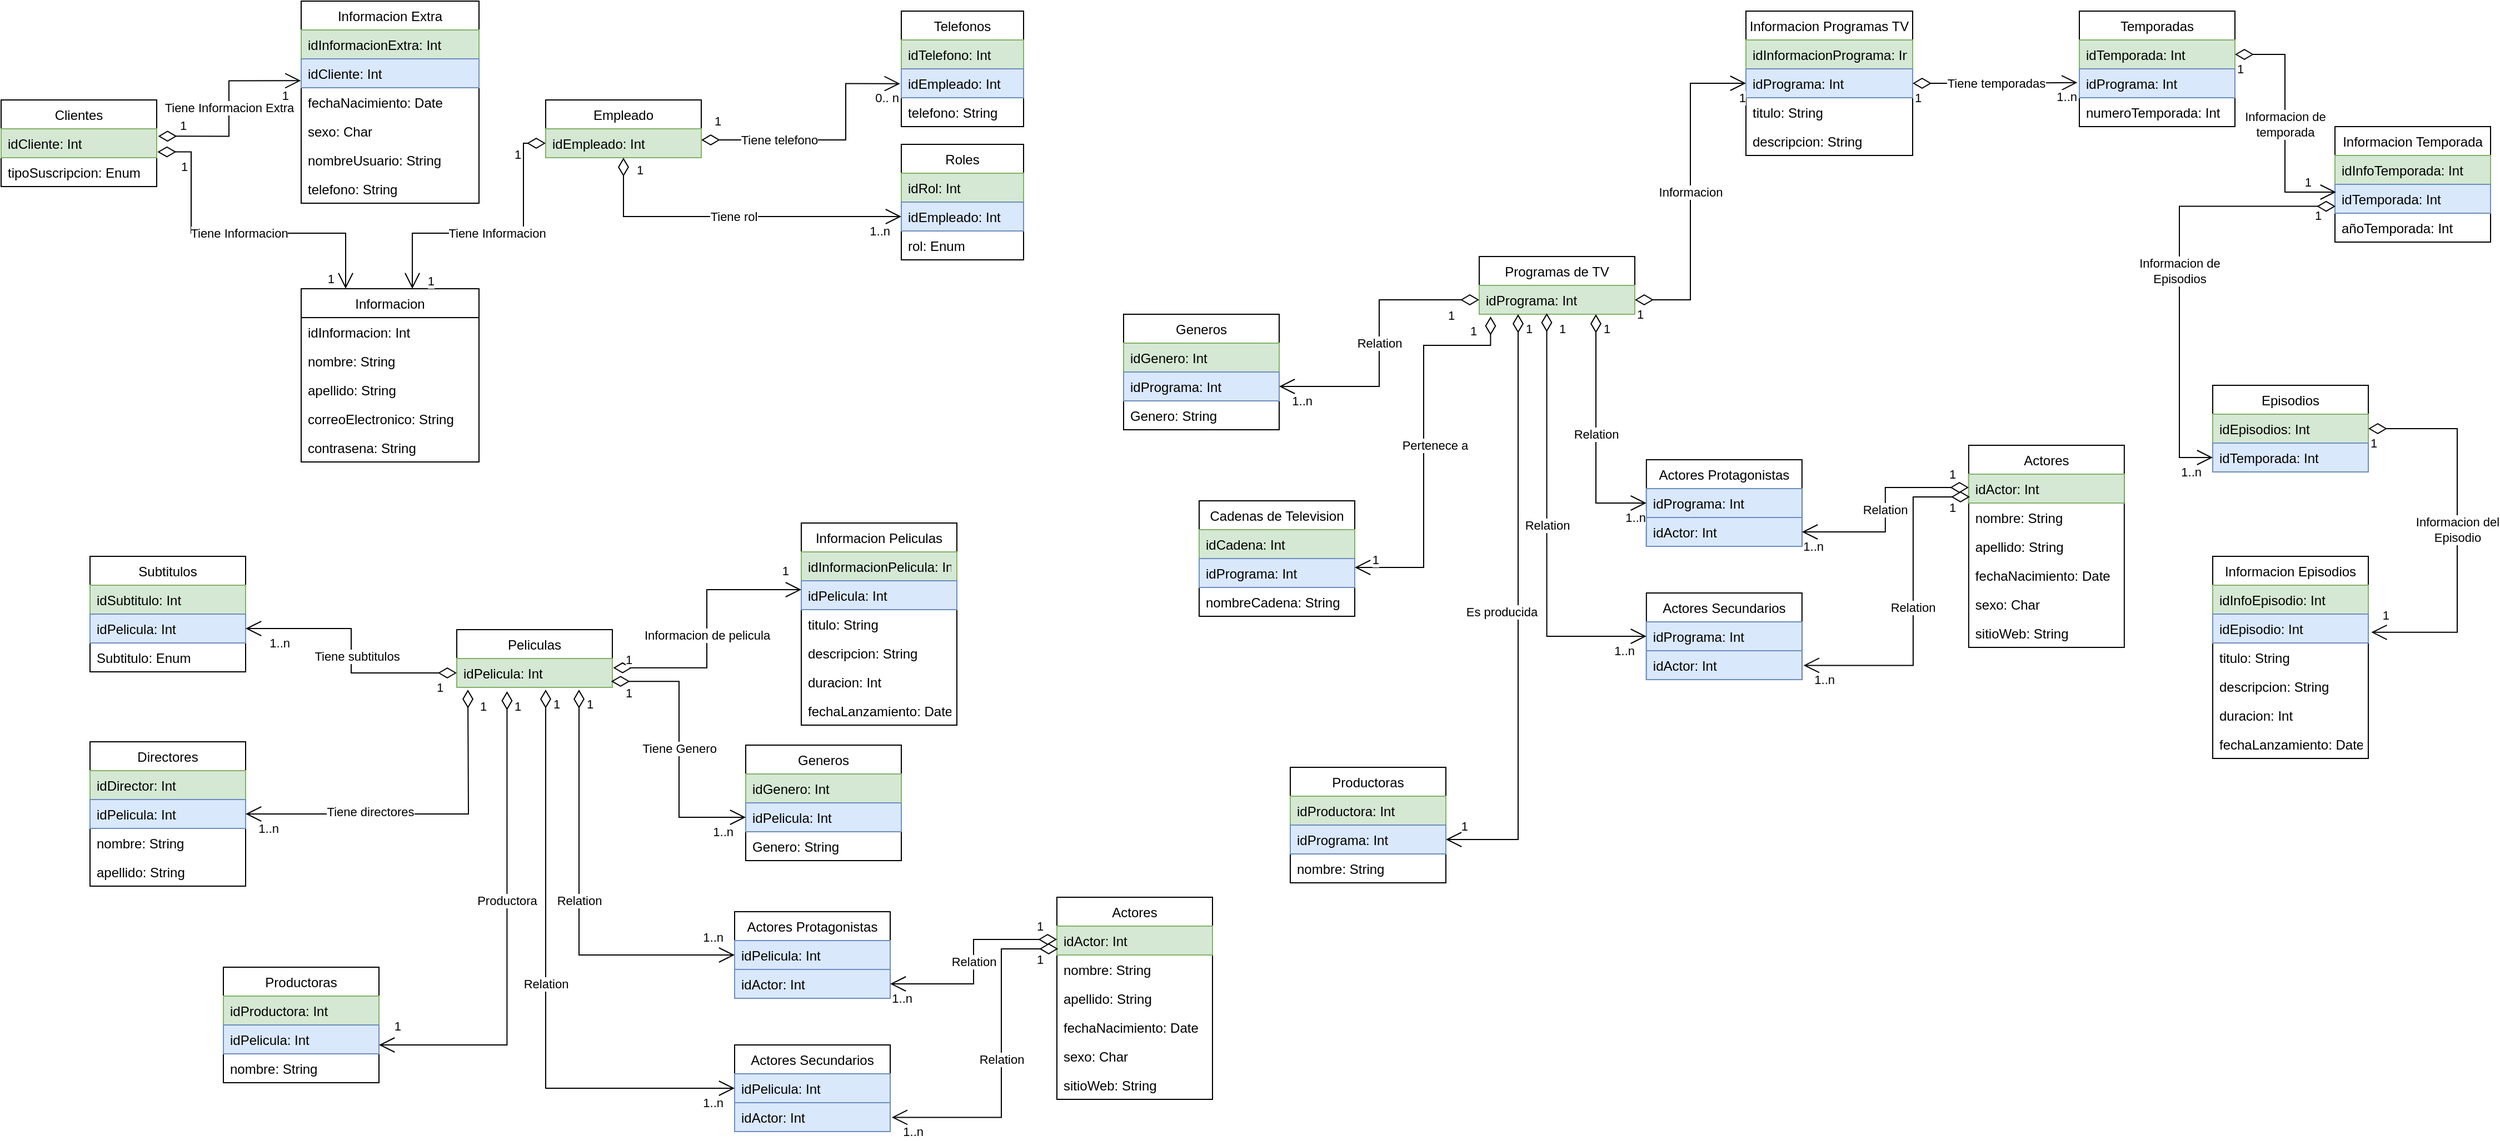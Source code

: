 <mxfile version="19.0.2" type="device"><diagram name="Page-1" id="c4acf3e9-155e-7222-9cf6-157b1a14988f"><mxGraphModel dx="1989" dy="1392" grid="1" gridSize="10" guides="1" tooltips="1" connect="1" arrows="1" fold="1" page="1" pageScale="1" pageWidth="2336" pageHeight="1654" background="none" math="0" shadow="0"><root><mxCell id="0"/><mxCell id="1" parent="0"/><mxCell id="iD_tvrCElP0rmh0BR13m-1" value="Clientes" style="swimlane;fontStyle=0;childLayout=stackLayout;horizontal=1;startSize=26;fillColor=none;horizontalStack=0;resizeParent=1;resizeParentMax=0;resizeLast=0;collapsible=1;marginBottom=0;" vertex="1" parent="1"><mxGeometry x="20" y="119" width="140" height="78" as="geometry"><mxRectangle x="160" y="170" width="80" height="26" as="alternateBounds"/></mxGeometry></mxCell><mxCell id="iD_tvrCElP0rmh0BR13m-22" value="idCliente: Int" style="text;strokeColor=#82b366;fillColor=#d5e8d4;align=left;verticalAlign=top;spacingLeft=4;spacingRight=4;overflow=hidden;rotatable=0;points=[[0,0.5],[1,0.5]];portConstraint=eastwest;" vertex="1" parent="iD_tvrCElP0rmh0BR13m-1"><mxGeometry y="26" width="140" height="26" as="geometry"/></mxCell><mxCell id="iD_tvrCElP0rmh0BR13m-11" value="tipoSuscripcion: Enum" style="text;strokeColor=none;fillColor=none;align=left;verticalAlign=top;spacingLeft=4;spacingRight=4;overflow=hidden;rotatable=0;points=[[0,0.5],[1,0.5]];portConstraint=eastwest;" vertex="1" parent="iD_tvrCElP0rmh0BR13m-1"><mxGeometry y="52" width="140" height="26" as="geometry"/></mxCell><mxCell id="iD_tvrCElP0rmh0BR13m-12" value="Empleado" style="swimlane;fontStyle=0;childLayout=stackLayout;horizontal=1;startSize=26;fillColor=none;horizontalStack=0;resizeParent=1;resizeParentMax=0;resizeLast=0;collapsible=1;marginBottom=0;" vertex="1" parent="1"><mxGeometry x="510" y="119" width="140" height="52" as="geometry"><mxRectangle x="160" y="170" width="80" height="26" as="alternateBounds"/></mxGeometry></mxCell><mxCell id="iD_tvrCElP0rmh0BR13m-23" value="idEmpleado: Int" style="text;strokeColor=#82b366;fillColor=#d5e8d4;align=left;verticalAlign=top;spacingLeft=4;spacingRight=4;overflow=hidden;rotatable=0;points=[[0,0.5],[1,0.5]];portConstraint=eastwest;" vertex="1" parent="iD_tvrCElP0rmh0BR13m-12"><mxGeometry y="26" width="140" height="26" as="geometry"/></mxCell><mxCell id="iD_tvrCElP0rmh0BR13m-24" value="Telefonos" style="swimlane;fontStyle=0;childLayout=stackLayout;horizontal=1;startSize=26;fillColor=none;horizontalStack=0;resizeParent=1;resizeParentMax=0;resizeLast=0;collapsible=1;marginBottom=0;" vertex="1" parent="1"><mxGeometry x="830" y="39" width="110" height="104" as="geometry"/></mxCell><mxCell id="iD_tvrCElP0rmh0BR13m-25" value="idTelefono: Int" style="text;strokeColor=#82b366;fillColor=#d5e8d4;align=left;verticalAlign=top;spacingLeft=4;spacingRight=4;overflow=hidden;rotatable=0;points=[[0,0.5],[1,0.5]];portConstraint=eastwest;" vertex="1" parent="iD_tvrCElP0rmh0BR13m-24"><mxGeometry y="26" width="110" height="26" as="geometry"/></mxCell><mxCell id="iD_tvrCElP0rmh0BR13m-26" value="idEmpleado: Int" style="text;strokeColor=#6c8ebf;fillColor=#dae8fc;align=left;verticalAlign=top;spacingLeft=4;spacingRight=4;overflow=hidden;rotatable=0;points=[[0,0.5],[1,0.5]];portConstraint=eastwest;" vertex="1" parent="iD_tvrCElP0rmh0BR13m-24"><mxGeometry y="52" width="110" height="26" as="geometry"/></mxCell><mxCell id="iD_tvrCElP0rmh0BR13m-27" value="telefono: String" style="text;strokeColor=none;fillColor=none;align=left;verticalAlign=top;spacingLeft=4;spacingRight=4;overflow=hidden;rotatable=0;points=[[0,0.5],[1,0.5]];portConstraint=eastwest;" vertex="1" parent="iD_tvrCElP0rmh0BR13m-24"><mxGeometry y="78" width="110" height="26" as="geometry"/></mxCell><mxCell id="iD_tvrCElP0rmh0BR13m-29" value="Tiene telefono" style="endArrow=open;html=1;endSize=12;startArrow=diamondThin;startSize=14;startFill=0;edgeStyle=orthogonalEdgeStyle;rounded=0;entryX=-0.01;entryY=0.513;entryDx=0;entryDy=0;entryPerimeter=0;exitX=1;exitY=0.385;exitDx=0;exitDy=0;exitPerimeter=0;" edge="1" parent="1" source="iD_tvrCElP0rmh0BR13m-23" target="iD_tvrCElP0rmh0BR13m-26"><mxGeometry x="-0.39" relative="1" as="geometry"><mxPoint x="890" y="189" as="sourcePoint"/><mxPoint x="1070" y="233" as="targetPoint"/><Array as="points"><mxPoint x="780" y="155"/><mxPoint x="780" y="104"/></Array><mxPoint as="offset"/></mxGeometry></mxCell><mxCell id="iD_tvrCElP0rmh0BR13m-30" value="1" style="edgeLabel;resizable=0;html=1;align=left;verticalAlign=top;" connectable="0" vertex="1" parent="iD_tvrCElP0rmh0BR13m-29"><mxGeometry x="-1" relative="1" as="geometry"><mxPoint x="10" y="-30" as="offset"/></mxGeometry></mxCell><mxCell id="iD_tvrCElP0rmh0BR13m-31" value="0.. n" style="edgeLabel;resizable=0;html=1;align=right;verticalAlign=top;" connectable="0" vertex="1" parent="iD_tvrCElP0rmh0BR13m-29"><mxGeometry x="1" relative="1" as="geometry"/></mxCell><mxCell id="iD_tvrCElP0rmh0BR13m-59" value="1" style="edgeLabel;resizable=0;html=1;align=left;verticalAlign=top;" connectable="0" vertex="1" parent="iD_tvrCElP0rmh0BR13m-29"><mxGeometry x="-1" relative="1" as="geometry"><mxPoint x="-60" y="14" as="offset"/></mxGeometry></mxCell><mxCell id="iD_tvrCElP0rmh0BR13m-32" value="Roles" style="swimlane;fontStyle=0;childLayout=stackLayout;horizontal=1;startSize=26;fillColor=none;horizontalStack=0;resizeParent=1;resizeParentMax=0;resizeLast=0;collapsible=1;marginBottom=0;" vertex="1" parent="1"><mxGeometry x="830" y="159" width="110" height="104" as="geometry"/></mxCell><mxCell id="iD_tvrCElP0rmh0BR13m-33" value="idRol: Int" style="text;strokeColor=#82b366;fillColor=#d5e8d4;align=left;verticalAlign=top;spacingLeft=4;spacingRight=4;overflow=hidden;rotatable=0;points=[[0,0.5],[1,0.5]];portConstraint=eastwest;" vertex="1" parent="iD_tvrCElP0rmh0BR13m-32"><mxGeometry y="26" width="110" height="26" as="geometry"/></mxCell><mxCell id="iD_tvrCElP0rmh0BR13m-34" value="idEmpleado: Int" style="text;strokeColor=#6c8ebf;fillColor=#dae8fc;align=left;verticalAlign=top;spacingLeft=4;spacingRight=4;overflow=hidden;rotatable=0;points=[[0,0.5],[1,0.5]];portConstraint=eastwest;" vertex="1" parent="iD_tvrCElP0rmh0BR13m-32"><mxGeometry y="52" width="110" height="26" as="geometry"/></mxCell><mxCell id="iD_tvrCElP0rmh0BR13m-35" value="rol: Enum" style="text;strokeColor=none;fillColor=none;align=left;verticalAlign=top;spacingLeft=4;spacingRight=4;overflow=hidden;rotatable=0;points=[[0,0.5],[1,0.5]];portConstraint=eastwest;" vertex="1" parent="iD_tvrCElP0rmh0BR13m-32"><mxGeometry y="78" width="110" height="26" as="geometry"/></mxCell><mxCell id="iD_tvrCElP0rmh0BR13m-45" value="Tiene rol" style="endArrow=open;html=1;endSize=12;startArrow=diamondThin;startSize=14;startFill=0;edgeStyle=orthogonalEdgeStyle;rounded=0;entryX=0;entryY=0.5;entryDx=0;entryDy=0;" edge="1" parent="1" source="iD_tvrCElP0rmh0BR13m-23" target="iD_tvrCElP0rmh0BR13m-34"><mxGeometry relative="1" as="geometry"><mxPoint x="870" y="192" as="sourcePoint"/><mxPoint x="1050" y="283" as="targetPoint"/><Array as="points"><mxPoint x="580" y="224"/></Array></mxGeometry></mxCell><mxCell id="iD_tvrCElP0rmh0BR13m-47" value="1..n" style="edgeLabel;resizable=0;html=1;align=right;verticalAlign=top;" connectable="0" vertex="1" parent="iD_tvrCElP0rmh0BR13m-45"><mxGeometry x="1" relative="1" as="geometry"><mxPoint x="-10" as="offset"/></mxGeometry></mxCell><mxCell id="iD_tvrCElP0rmh0BR13m-48" value="Informacion" style="swimlane;fontStyle=0;childLayout=stackLayout;horizontal=1;startSize=26;fillColor=none;horizontalStack=0;resizeParent=1;resizeParentMax=0;resizeLast=0;collapsible=1;marginBottom=0;" vertex="1" parent="1"><mxGeometry x="290" y="289" width="160" height="156" as="geometry"/></mxCell><mxCell id="iD_tvrCElP0rmh0BR13m-49" value="idInformacion: Int" style="text;strokeColor=none;fillColor=none;align=left;verticalAlign=top;spacingLeft=4;spacingRight=4;overflow=hidden;rotatable=0;points=[[0,0.5],[1,0.5]];portConstraint=eastwest;" vertex="1" parent="iD_tvrCElP0rmh0BR13m-48"><mxGeometry y="26" width="160" height="26" as="geometry"/></mxCell><mxCell id="iD_tvrCElP0rmh0BR13m-52" value="nombre: String" style="text;strokeColor=none;fillColor=none;align=left;verticalAlign=top;spacingLeft=4;spacingRight=4;overflow=hidden;rotatable=0;points=[[0,0.5],[1,0.5]];portConstraint=eastwest;" vertex="1" parent="iD_tvrCElP0rmh0BR13m-48"><mxGeometry y="52" width="160" height="26" as="geometry"/></mxCell><mxCell id="iD_tvrCElP0rmh0BR13m-50" value="apellido: String" style="text;strokeColor=none;fillColor=none;align=left;verticalAlign=top;spacingLeft=4;spacingRight=4;overflow=hidden;rotatable=0;points=[[0,0.5],[1,0.5]];portConstraint=eastwest;" vertex="1" parent="iD_tvrCElP0rmh0BR13m-48"><mxGeometry y="78" width="160" height="26" as="geometry"/></mxCell><mxCell id="iD_tvrCElP0rmh0BR13m-51" value="correoElectronico: String" style="text;strokeColor=none;fillColor=none;align=left;verticalAlign=top;spacingLeft=4;spacingRight=4;overflow=hidden;rotatable=0;points=[[0,0.5],[1,0.5]];portConstraint=eastwest;" vertex="1" parent="iD_tvrCElP0rmh0BR13m-48"><mxGeometry y="104" width="160" height="26" as="geometry"/></mxCell><mxCell id="iD_tvrCElP0rmh0BR13m-67" value="contrasena: String" style="text;strokeColor=none;fillColor=none;align=left;verticalAlign=top;spacingLeft=4;spacingRight=4;overflow=hidden;rotatable=0;points=[[0,0.5],[1,0.5]];portConstraint=eastwest;" vertex="1" parent="iD_tvrCElP0rmh0BR13m-48"><mxGeometry y="130" width="160" height="26" as="geometry"/></mxCell><mxCell id="iD_tvrCElP0rmh0BR13m-53" value="Informacion Extra" style="swimlane;fontStyle=0;childLayout=stackLayout;horizontal=1;startSize=26;fillColor=none;horizontalStack=0;resizeParent=1;resizeParentMax=0;resizeLast=0;collapsible=1;marginBottom=0;" vertex="1" parent="1"><mxGeometry x="290" y="30" width="160" height="182" as="geometry"/></mxCell><mxCell id="iD_tvrCElP0rmh0BR13m-54" value="idInformacionExtra: Int" style="text;strokeColor=#82b366;fillColor=#d5e8d4;align=left;verticalAlign=top;spacingLeft=4;spacingRight=4;overflow=hidden;rotatable=0;points=[[0,0.5],[1,0.5]];portConstraint=eastwest;" vertex="1" parent="iD_tvrCElP0rmh0BR13m-53"><mxGeometry y="26" width="160" height="26" as="geometry"/></mxCell><mxCell id="iD_tvrCElP0rmh0BR13m-60" value="idCliente: Int" style="text;strokeColor=#6c8ebf;fillColor=#dae8fc;align=left;verticalAlign=top;spacingLeft=4;spacingRight=4;overflow=hidden;rotatable=0;points=[[0,0.5],[1,0.5]];portConstraint=eastwest;" vertex="1" parent="iD_tvrCElP0rmh0BR13m-53"><mxGeometry y="52" width="160" height="26" as="geometry"/></mxCell><mxCell id="iD_tvrCElP0rmh0BR13m-55" value="fechaNacimiento: Date" style="text;strokeColor=none;fillColor=none;align=left;verticalAlign=top;spacingLeft=4;spacingRight=4;overflow=hidden;rotatable=0;points=[[0,0.5],[1,0.5]];portConstraint=eastwest;" vertex="1" parent="iD_tvrCElP0rmh0BR13m-53"><mxGeometry y="78" width="160" height="26" as="geometry"/></mxCell><mxCell id="iD_tvrCElP0rmh0BR13m-56" value="sexo: Char" style="text;strokeColor=none;fillColor=none;align=left;verticalAlign=top;spacingLeft=4;spacingRight=4;overflow=hidden;rotatable=0;points=[[0,0.5],[1,0.5]];portConstraint=eastwest;" vertex="1" parent="iD_tvrCElP0rmh0BR13m-53"><mxGeometry y="104" width="160" height="26" as="geometry"/></mxCell><mxCell id="iD_tvrCElP0rmh0BR13m-57" value="nombreUsuario: String" style="text;strokeColor=none;fillColor=none;align=left;verticalAlign=top;spacingLeft=4;spacingRight=4;overflow=hidden;rotatable=0;points=[[0,0.5],[1,0.5]];portConstraint=eastwest;" vertex="1" parent="iD_tvrCElP0rmh0BR13m-53"><mxGeometry y="130" width="160" height="26" as="geometry"/></mxCell><mxCell id="iD_tvrCElP0rmh0BR13m-58" value="telefono: String" style="text;strokeColor=none;fillColor=none;align=left;verticalAlign=top;spacingLeft=4;spacingRight=4;overflow=hidden;rotatable=0;points=[[0,0.5],[1,0.5]];portConstraint=eastwest;" vertex="1" parent="iD_tvrCElP0rmh0BR13m-53"><mxGeometry y="156" width="160" height="26" as="geometry"/></mxCell><mxCell id="iD_tvrCElP0rmh0BR13m-61" value="Tiene Informacion Extra" style="endArrow=open;html=1;endSize=12;startArrow=diamondThin;startSize=14;startFill=0;edgeStyle=orthogonalEdgeStyle;rounded=0;entryX=-0.002;entryY=0.756;entryDx=0;entryDy=0;entryPerimeter=0;exitX=1.009;exitY=0.256;exitDx=0;exitDy=0;exitPerimeter=0;" edge="1" parent="1" source="iD_tvrCElP0rmh0BR13m-22" target="iD_tvrCElP0rmh0BR13m-60"><mxGeometry relative="1" as="geometry"><mxPoint x="340" y="159" as="sourcePoint"/><mxPoint x="670" y="289" as="targetPoint"/></mxGeometry></mxCell><mxCell id="iD_tvrCElP0rmh0BR13m-62" value="1" style="edgeLabel;resizable=0;html=1;align=left;verticalAlign=top;" connectable="0" vertex="1" parent="iD_tvrCElP0rmh0BR13m-61"><mxGeometry x="-1" relative="1" as="geometry"><mxPoint x="18" y="-23" as="offset"/></mxGeometry></mxCell><mxCell id="iD_tvrCElP0rmh0BR13m-63" value="1" style="edgeLabel;resizable=0;html=1;align=right;verticalAlign=top;" connectable="0" vertex="1" parent="iD_tvrCElP0rmh0BR13m-61"><mxGeometry x="1" relative="1" as="geometry"><mxPoint x="-10" as="offset"/></mxGeometry></mxCell><mxCell id="iD_tvrCElP0rmh0BR13m-64" value="Tiene Informacion" style="endArrow=open;html=1;endSize=12;startArrow=diamondThin;startSize=14;startFill=0;edgeStyle=orthogonalEdgeStyle;rounded=0;exitX=1.005;exitY=0.801;exitDx=0;exitDy=0;exitPerimeter=0;" edge="1" parent="1" source="iD_tvrCElP0rmh0BR13m-22" target="iD_tvrCElP0rmh0BR13m-48"><mxGeometry relative="1" as="geometry"><mxPoint x="400" y="449" as="sourcePoint"/><mxPoint x="560" y="449" as="targetPoint"/><Array as="points"><mxPoint x="191" y="239"/><mxPoint x="330" y="239"/></Array></mxGeometry></mxCell><mxCell id="iD_tvrCElP0rmh0BR13m-65" value="1" style="edgeLabel;resizable=0;html=1;align=left;verticalAlign=top;" connectable="0" vertex="1" parent="iD_tvrCElP0rmh0BR13m-64"><mxGeometry x="-1" relative="1" as="geometry"><mxPoint x="19" as="offset"/></mxGeometry></mxCell><mxCell id="iD_tvrCElP0rmh0BR13m-66" value="1" style="edgeLabel;resizable=0;html=1;align=right;verticalAlign=top;" connectable="0" vertex="1" parent="iD_tvrCElP0rmh0BR13m-64"><mxGeometry x="1" relative="1" as="geometry"><mxPoint x="-10" y="-22" as="offset"/></mxGeometry></mxCell><mxCell id="iD_tvrCElP0rmh0BR13m-68" value="Tiene Informacion" style="endArrow=open;html=1;endSize=12;startArrow=diamondThin;startSize=14;startFill=0;edgeStyle=orthogonalEdgeStyle;rounded=0;exitX=0;exitY=0.5;exitDx=0;exitDy=0;entryX=0.625;entryY=0;entryDx=0;entryDy=0;entryPerimeter=0;" edge="1" parent="1" source="iD_tvrCElP0rmh0BR13m-23" target="iD_tvrCElP0rmh0BR13m-48"><mxGeometry relative="1" as="geometry"><mxPoint x="510" y="259" as="sourcePoint"/><mxPoint x="510" y="309" as="targetPoint"/><Array as="points"><mxPoint x="490" y="158"/><mxPoint x="490" y="239"/><mxPoint x="390" y="239"/></Array></mxGeometry></mxCell><mxCell id="iD_tvrCElP0rmh0BR13m-69" value="1" style="edgeLabel;resizable=0;html=1;align=left;verticalAlign=top;" connectable="0" vertex="1" parent="iD_tvrCElP0rmh0BR13m-68"><mxGeometry x="-1" relative="1" as="geometry"><mxPoint x="-30" y="-3" as="offset"/></mxGeometry></mxCell><mxCell id="iD_tvrCElP0rmh0BR13m-70" value="1" style="edgeLabel;resizable=0;html=1;align=right;verticalAlign=top;" connectable="0" vertex="1" parent="iD_tvrCElP0rmh0BR13m-68"><mxGeometry x="1" relative="1" as="geometry"><mxPoint x="20" y="-20" as="offset"/></mxGeometry></mxCell><mxCell id="iD_tvrCElP0rmh0BR13m-72" value="Peliculas" style="swimlane;fontStyle=0;childLayout=stackLayout;horizontal=1;startSize=26;fillColor=none;horizontalStack=0;resizeParent=1;resizeParentMax=0;resizeLast=0;collapsible=1;marginBottom=0;" vertex="1" parent="1"><mxGeometry x="430" y="596" width="140" height="52" as="geometry"/></mxCell><mxCell id="iD_tvrCElP0rmh0BR13m-73" value="idPelicula: Int" style="text;strokeColor=#82b366;fillColor=#d5e8d4;align=left;verticalAlign=top;spacingLeft=4;spacingRight=4;overflow=hidden;rotatable=0;points=[[0,0.5],[1,0.5]];portConstraint=eastwest;" vertex="1" parent="iD_tvrCElP0rmh0BR13m-72"><mxGeometry y="26" width="140" height="26" as="geometry"/></mxCell><mxCell id="iD_tvrCElP0rmh0BR13m-76" value="Informacion Programas TV" style="swimlane;fontStyle=0;childLayout=stackLayout;horizontal=1;startSize=26;fillColor=none;horizontalStack=0;resizeParent=1;resizeParentMax=0;resizeLast=0;collapsible=1;marginBottom=0;" vertex="1" parent="1"><mxGeometry x="1590" y="39" width="150" height="130" as="geometry"/></mxCell><mxCell id="iD_tvrCElP0rmh0BR13m-77" value="idInformacionPrograma: Int" style="text;strokeColor=#82b366;fillColor=#d5e8d4;align=left;verticalAlign=top;spacingLeft=4;spacingRight=4;overflow=hidden;rotatable=0;points=[[0,0.5],[1,0.5]];portConstraint=eastwest;" vertex="1" parent="iD_tvrCElP0rmh0BR13m-76"><mxGeometry y="26" width="150" height="26" as="geometry"/></mxCell><mxCell id="iD_tvrCElP0rmh0BR13m-78" value="idPrograma: Int" style="text;strokeColor=#6c8ebf;fillColor=#dae8fc;align=left;verticalAlign=top;spacingLeft=4;spacingRight=4;overflow=hidden;rotatable=0;points=[[0,0.5],[1,0.5]];portConstraint=eastwest;" vertex="1" parent="iD_tvrCElP0rmh0BR13m-76"><mxGeometry y="52" width="150" height="26" as="geometry"/></mxCell><mxCell id="iD_tvrCElP0rmh0BR13m-92" value="titulo: String" style="text;strokeColor=none;fillColor=none;align=left;verticalAlign=top;spacingLeft=4;spacingRight=4;overflow=hidden;rotatable=0;points=[[0,0.5],[1,0.5]];portConstraint=eastwest;" vertex="1" parent="iD_tvrCElP0rmh0BR13m-76"><mxGeometry y="78" width="150" height="26" as="geometry"/></mxCell><mxCell id="iD_tvrCElP0rmh0BR13m-79" value="descripcion: String" style="text;strokeColor=none;fillColor=none;align=left;verticalAlign=top;spacingLeft=4;spacingRight=4;overflow=hidden;rotatable=0;points=[[0,0.5],[1,0.5]];portConstraint=eastwest;" vertex="1" parent="iD_tvrCElP0rmh0BR13m-76"><mxGeometry y="104" width="150" height="26" as="geometry"/></mxCell><mxCell id="iD_tvrCElP0rmh0BR13m-80" value="Programas de TV" style="swimlane;fontStyle=0;childLayout=stackLayout;horizontal=1;startSize=26;fillColor=none;horizontalStack=0;resizeParent=1;resizeParentMax=0;resizeLast=0;collapsible=1;marginBottom=0;" vertex="1" parent="1"><mxGeometry x="1350" y="260" width="140" height="52" as="geometry"/></mxCell><mxCell id="iD_tvrCElP0rmh0BR13m-81" value="idPrograma: Int" style="text;strokeColor=#82b366;fillColor=#d5e8d4;align=left;verticalAlign=top;spacingLeft=4;spacingRight=4;overflow=hidden;rotatable=0;points=[[0,0.5],[1,0.5]];portConstraint=eastwest;" vertex="1" parent="iD_tvrCElP0rmh0BR13m-80"><mxGeometry y="26" width="140" height="26" as="geometry"/></mxCell><mxCell id="iD_tvrCElP0rmh0BR13m-84" value="Generos" style="swimlane;fontStyle=0;childLayout=stackLayout;horizontal=1;startSize=26;fillColor=none;horizontalStack=0;resizeParent=1;resizeParentMax=0;resizeLast=0;collapsible=1;marginBottom=0;" vertex="1" parent="1"><mxGeometry x="690" y="700" width="140" height="104" as="geometry"/></mxCell><mxCell id="iD_tvrCElP0rmh0BR13m-85" value="idGenero: Int" style="text;strokeColor=#82b366;fillColor=#d5e8d4;align=left;verticalAlign=top;spacingLeft=4;spacingRight=4;overflow=hidden;rotatable=0;points=[[0,0.5],[1,0.5]];portConstraint=eastwest;" vertex="1" parent="iD_tvrCElP0rmh0BR13m-84"><mxGeometry y="26" width="140" height="26" as="geometry"/></mxCell><mxCell id="iD_tvrCElP0rmh0BR13m-86" value="idPelicula: Int" style="text;strokeColor=#6c8ebf;fillColor=#dae8fc;align=left;verticalAlign=top;spacingLeft=4;spacingRight=4;overflow=hidden;rotatable=0;points=[[0,0.5],[1,0.5]];portConstraint=eastwest;" vertex="1" parent="iD_tvrCElP0rmh0BR13m-84"><mxGeometry y="52" width="140" height="26" as="geometry"/></mxCell><mxCell id="iD_tvrCElP0rmh0BR13m-114" value="Genero: String" style="text;strokeColor=none;fillColor=none;align=left;verticalAlign=top;spacingLeft=4;spacingRight=4;overflow=hidden;rotatable=0;points=[[0,0.5],[1,0.5]];portConstraint=eastwest;" vertex="1" parent="iD_tvrCElP0rmh0BR13m-84"><mxGeometry y="78" width="140" height="26" as="geometry"/></mxCell><mxCell id="iD_tvrCElP0rmh0BR13m-88" value="Informacion Peliculas" style="swimlane;fontStyle=0;childLayout=stackLayout;horizontal=1;startSize=26;fillColor=none;horizontalStack=0;resizeParent=1;resizeParentMax=0;resizeLast=0;collapsible=1;marginBottom=0;" vertex="1" parent="1"><mxGeometry x="740" y="500" width="140" height="182" as="geometry"/></mxCell><mxCell id="iD_tvrCElP0rmh0BR13m-89" value="idInformacionPelicula: Int" style="text;strokeColor=#82b366;fillColor=#d5e8d4;align=left;verticalAlign=top;spacingLeft=4;spacingRight=4;overflow=hidden;rotatable=0;points=[[0,0.5],[1,0.5]];portConstraint=eastwest;" vertex="1" parent="iD_tvrCElP0rmh0BR13m-88"><mxGeometry y="26" width="140" height="26" as="geometry"/></mxCell><mxCell id="iD_tvrCElP0rmh0BR13m-90" value="idPelicula: Int" style="text;strokeColor=#6c8ebf;fillColor=#dae8fc;align=left;verticalAlign=top;spacingLeft=4;spacingRight=4;overflow=hidden;rotatable=0;points=[[0,0.5],[1,0.5]];portConstraint=eastwest;" vertex="1" parent="iD_tvrCElP0rmh0BR13m-88"><mxGeometry y="52" width="140" height="26" as="geometry"/></mxCell><mxCell id="iD_tvrCElP0rmh0BR13m-91" value="titulo: String" style="text;strokeColor=none;fillColor=none;align=left;verticalAlign=top;spacingLeft=4;spacingRight=4;overflow=hidden;rotatable=0;points=[[0,0.5],[1,0.5]];portConstraint=eastwest;" vertex="1" parent="iD_tvrCElP0rmh0BR13m-88"><mxGeometry y="78" width="140" height="26" as="geometry"/></mxCell><mxCell id="iD_tvrCElP0rmh0BR13m-106" value="descripcion: String" style="text;strokeColor=none;fillColor=none;align=left;verticalAlign=top;spacingLeft=4;spacingRight=4;overflow=hidden;rotatable=0;points=[[0,0.5],[1,0.5]];portConstraint=eastwest;" vertex="1" parent="iD_tvrCElP0rmh0BR13m-88"><mxGeometry y="104" width="140" height="26" as="geometry"/></mxCell><mxCell id="iD_tvrCElP0rmh0BR13m-107" value="duracion: Int" style="text;strokeColor=none;fillColor=none;align=left;verticalAlign=top;spacingLeft=4;spacingRight=4;overflow=hidden;rotatable=0;points=[[0,0.5],[1,0.5]];portConstraint=eastwest;" vertex="1" parent="iD_tvrCElP0rmh0BR13m-88"><mxGeometry y="130" width="140" height="26" as="geometry"/></mxCell><mxCell id="iD_tvrCElP0rmh0BR13m-108" value="fechaLanzamiento: Date&#10;" style="text;strokeColor=none;fillColor=none;align=left;verticalAlign=top;spacingLeft=4;spacingRight=4;overflow=hidden;rotatable=0;points=[[0,0.5],[1,0.5]];portConstraint=eastwest;" vertex="1" parent="iD_tvrCElP0rmh0BR13m-88"><mxGeometry y="156" width="140" height="26" as="geometry"/></mxCell><mxCell id="iD_tvrCElP0rmh0BR13m-93" value="Actores" style="swimlane;fontStyle=0;childLayout=stackLayout;horizontal=1;startSize=26;fillColor=none;horizontalStack=0;resizeParent=1;resizeParentMax=0;resizeLast=0;collapsible=1;marginBottom=0;" vertex="1" parent="1"><mxGeometry x="970" y="837" width="140" height="182" as="geometry"/></mxCell><mxCell id="iD_tvrCElP0rmh0BR13m-94" value="idActor: Int" style="text;strokeColor=#82b366;fillColor=#d5e8d4;align=left;verticalAlign=top;spacingLeft=4;spacingRight=4;overflow=hidden;rotatable=0;points=[[0,0.5],[1,0.5]];portConstraint=eastwest;" vertex="1" parent="iD_tvrCElP0rmh0BR13m-93"><mxGeometry y="26" width="140" height="26" as="geometry"/></mxCell><mxCell id="iD_tvrCElP0rmh0BR13m-95" value="nombre: String" style="text;strokeColor=none;fillColor=none;align=left;verticalAlign=top;spacingLeft=4;spacingRight=4;overflow=hidden;rotatable=0;points=[[0,0.5],[1,0.5]];portConstraint=eastwest;" vertex="1" parent="iD_tvrCElP0rmh0BR13m-93"><mxGeometry y="52" width="140" height="26" as="geometry"/></mxCell><mxCell id="iD_tvrCElP0rmh0BR13m-96" value="apellido: String" style="text;strokeColor=none;fillColor=none;align=left;verticalAlign=top;spacingLeft=4;spacingRight=4;overflow=hidden;rotatable=0;points=[[0,0.5],[1,0.5]];portConstraint=eastwest;" vertex="1" parent="iD_tvrCElP0rmh0BR13m-93"><mxGeometry y="78" width="140" height="26" as="geometry"/></mxCell><mxCell id="iD_tvrCElP0rmh0BR13m-275" value="fechaNacimiento: Date" style="text;strokeColor=none;fillColor=none;align=left;verticalAlign=top;spacingLeft=4;spacingRight=4;overflow=hidden;rotatable=0;points=[[0,0.5],[1,0.5]];portConstraint=eastwest;" vertex="1" parent="iD_tvrCElP0rmh0BR13m-93"><mxGeometry y="104" width="140" height="26" as="geometry"/></mxCell><mxCell id="iD_tvrCElP0rmh0BR13m-276" value="sexo: Char" style="text;strokeColor=none;fillColor=none;align=left;verticalAlign=top;spacingLeft=4;spacingRight=4;overflow=hidden;rotatable=0;points=[[0,0.5],[1,0.5]];portConstraint=eastwest;" vertex="1" parent="iD_tvrCElP0rmh0BR13m-93"><mxGeometry y="130" width="140" height="26" as="geometry"/></mxCell><mxCell id="iD_tvrCElP0rmh0BR13m-277" value="sitioWeb: String" style="text;strokeColor=none;fillColor=none;align=left;verticalAlign=top;spacingLeft=4;spacingRight=4;overflow=hidden;rotatable=0;points=[[0,0.5],[1,0.5]];portConstraint=eastwest;" vertex="1" parent="iD_tvrCElP0rmh0BR13m-93"><mxGeometry y="156" width="140" height="26" as="geometry"/></mxCell><mxCell id="iD_tvrCElP0rmh0BR13m-110" value="Tiene Genero" style="endArrow=open;html=1;endSize=12;startArrow=diamondThin;startSize=14;startFill=0;edgeStyle=orthogonalEdgeStyle;rounded=0;exitX=0.992;exitY=0.791;exitDx=0;exitDy=0;exitPerimeter=0;entryX=0;entryY=0.5;entryDx=0;entryDy=0;" edge="1" parent="1" source="iD_tvrCElP0rmh0BR13m-73" target="iD_tvrCElP0rmh0BR13m-86"><mxGeometry relative="1" as="geometry"><mxPoint x="760" y="600" as="sourcePoint"/><mxPoint x="920" y="600" as="targetPoint"/><Array as="points"><mxPoint x="630" y="643"/><mxPoint x="630" y="765"/></Array></mxGeometry></mxCell><mxCell id="iD_tvrCElP0rmh0BR13m-111" value="1" style="edgeLabel;resizable=0;html=1;align=left;verticalAlign=top;" connectable="0" vertex="1" parent="iD_tvrCElP0rmh0BR13m-110"><mxGeometry x="-1" relative="1" as="geometry"><mxPoint x="11" y="-3" as="offset"/></mxGeometry></mxCell><mxCell id="iD_tvrCElP0rmh0BR13m-112" value="1..n" style="edgeLabel;resizable=0;html=1;align=right;verticalAlign=top;" connectable="0" vertex="1" parent="iD_tvrCElP0rmh0BR13m-110"><mxGeometry x="1" relative="1" as="geometry"><mxPoint x="-10" as="offset"/></mxGeometry></mxCell><mxCell id="iD_tvrCElP0rmh0BR13m-115" value="Informacion de pelicula" style="endArrow=open;html=1;endSize=12;startArrow=diamondThin;startSize=14;startFill=0;edgeStyle=orthogonalEdgeStyle;rounded=0;exitX=1.005;exitY=0.324;exitDx=0;exitDy=0;exitPerimeter=0;entryX=0;entryY=0.308;entryDx=0;entryDy=0;entryPerimeter=0;" edge="1" parent="1" source="iD_tvrCElP0rmh0BR13m-73" target="iD_tvrCElP0rmh0BR13m-90"><mxGeometry x="-0.05" relative="1" as="geometry"><mxPoint x="750" y="660" as="sourcePoint"/><mxPoint x="910" y="660" as="targetPoint"/><mxPoint as="offset"/></mxGeometry></mxCell><mxCell id="iD_tvrCElP0rmh0BR13m-116" value="1" style="edgeLabel;resizable=0;html=1;align=left;verticalAlign=top;" connectable="0" vertex="1" parent="iD_tvrCElP0rmh0BR13m-115"><mxGeometry x="-1" relative="1" as="geometry"><mxPoint x="9" y="-20" as="offset"/></mxGeometry></mxCell><mxCell id="iD_tvrCElP0rmh0BR13m-117" value="1" style="edgeLabel;resizable=0;html=1;align=right;verticalAlign=top;" connectable="0" vertex="1" parent="iD_tvrCElP0rmh0BR13m-115"><mxGeometry x="1" relative="1" as="geometry"><mxPoint x="-10" y="-30" as="offset"/></mxGeometry></mxCell><mxCell id="iD_tvrCElP0rmh0BR13m-118" value="Actores Protagonistas" style="swimlane;fontStyle=0;childLayout=stackLayout;horizontal=1;startSize=26;fillColor=none;horizontalStack=0;resizeParent=1;resizeParentMax=0;resizeLast=0;collapsible=1;marginBottom=0;" vertex="1" parent="1"><mxGeometry x="680" y="850" width="140" height="78" as="geometry"/></mxCell><mxCell id="iD_tvrCElP0rmh0BR13m-119" value="idPelicula: Int" style="text;strokeColor=#6c8ebf;fillColor=#dae8fc;align=left;verticalAlign=top;spacingLeft=4;spacingRight=4;overflow=hidden;rotatable=0;points=[[0,0.5],[1,0.5]];portConstraint=eastwest;" vertex="1" parent="iD_tvrCElP0rmh0BR13m-118"><mxGeometry y="26" width="140" height="26" as="geometry"/></mxCell><mxCell id="iD_tvrCElP0rmh0BR13m-120" value="idActor: Int" style="text;strokeColor=#6c8ebf;fillColor=#dae8fc;align=left;verticalAlign=top;spacingLeft=4;spacingRight=4;overflow=hidden;rotatable=0;points=[[0,0.5],[1,0.5]];portConstraint=eastwest;" vertex="1" parent="iD_tvrCElP0rmh0BR13m-118"><mxGeometry y="52" width="140" height="26" as="geometry"/></mxCell><mxCell id="iD_tvrCElP0rmh0BR13m-122" value="Relation" style="endArrow=open;html=1;endSize=12;startArrow=diamondThin;startSize=14;startFill=0;edgeStyle=orthogonalEdgeStyle;rounded=0;entryX=0;entryY=0.5;entryDx=0;entryDy=0;" edge="1" parent="1" target="iD_tvrCElP0rmh0BR13m-119"><mxGeometry relative="1" as="geometry"><mxPoint x="540" y="650" as="sourcePoint"/><mxPoint x="810" y="690" as="targetPoint"/><Array as="points"><mxPoint x="540" y="889"/></Array></mxGeometry></mxCell><mxCell id="iD_tvrCElP0rmh0BR13m-123" value="1" style="edgeLabel;resizable=0;html=1;align=left;verticalAlign=top;" connectable="0" vertex="1" parent="iD_tvrCElP0rmh0BR13m-122"><mxGeometry x="-1" relative="1" as="geometry"><mxPoint x="5" as="offset"/></mxGeometry></mxCell><mxCell id="iD_tvrCElP0rmh0BR13m-124" value="1..n" style="edgeLabel;resizable=0;html=1;align=right;verticalAlign=top;" connectable="0" vertex="1" parent="iD_tvrCElP0rmh0BR13m-122"><mxGeometry x="1" relative="1" as="geometry"><mxPoint x="-10" y="-29" as="offset"/></mxGeometry></mxCell><mxCell id="iD_tvrCElP0rmh0BR13m-125" value="Relation" style="endArrow=open;html=1;endSize=12;startArrow=diamondThin;startSize=14;startFill=0;edgeStyle=orthogonalEdgeStyle;rounded=0;exitX=0.001;exitY=0.461;exitDx=0;exitDy=0;exitPerimeter=0;entryX=1;entryY=0.5;entryDx=0;entryDy=0;" edge="1" parent="1" source="iD_tvrCElP0rmh0BR13m-94" target="iD_tvrCElP0rmh0BR13m-120"><mxGeometry relative="1" as="geometry"><mxPoint x="870" y="920" as="sourcePoint"/><mxPoint x="980" y="910" as="targetPoint"/></mxGeometry></mxCell><mxCell id="iD_tvrCElP0rmh0BR13m-126" value="1" style="edgeLabel;resizable=0;html=1;align=left;verticalAlign=top;" connectable="0" vertex="1" parent="iD_tvrCElP0rmh0BR13m-125"><mxGeometry x="-1" relative="1" as="geometry"><mxPoint x="-20" y="-25" as="offset"/></mxGeometry></mxCell><mxCell id="iD_tvrCElP0rmh0BR13m-127" value="1..n" style="edgeLabel;resizable=0;html=1;align=right;verticalAlign=top;" connectable="0" vertex="1" parent="iD_tvrCElP0rmh0BR13m-125"><mxGeometry x="1" relative="1" as="geometry"><mxPoint x="20" as="offset"/></mxGeometry></mxCell><mxCell id="iD_tvrCElP0rmh0BR13m-132" value="Actores Secundarios" style="swimlane;fontStyle=0;childLayout=stackLayout;horizontal=1;startSize=26;fillColor=none;horizontalStack=0;resizeParent=1;resizeParentMax=0;resizeLast=0;collapsible=1;marginBottom=0;" vertex="1" parent="1"><mxGeometry x="680" y="970" width="140" height="78" as="geometry"/></mxCell><mxCell id="iD_tvrCElP0rmh0BR13m-133" value="idPelicula: Int" style="text;strokeColor=#6c8ebf;fillColor=#dae8fc;align=left;verticalAlign=top;spacingLeft=4;spacingRight=4;overflow=hidden;rotatable=0;points=[[0,0.5],[1,0.5]];portConstraint=eastwest;" vertex="1" parent="iD_tvrCElP0rmh0BR13m-132"><mxGeometry y="26" width="140" height="26" as="geometry"/></mxCell><mxCell id="iD_tvrCElP0rmh0BR13m-134" value="idActor: Int" style="text;strokeColor=#6c8ebf;fillColor=#dae8fc;align=left;verticalAlign=top;spacingLeft=4;spacingRight=4;overflow=hidden;rotatable=0;points=[[0,0.5],[1,0.5]];portConstraint=eastwest;" vertex="1" parent="iD_tvrCElP0rmh0BR13m-132"><mxGeometry y="52" width="140" height="26" as="geometry"/></mxCell><mxCell id="iD_tvrCElP0rmh0BR13m-139" value="Relation" style="endArrow=open;html=1;endSize=12;startArrow=diamondThin;startSize=14;startFill=0;edgeStyle=orthogonalEdgeStyle;rounded=0;entryX=0;entryY=0.5;entryDx=0;entryDy=0;" edge="1" parent="1" target="iD_tvrCElP0rmh0BR13m-133"><mxGeometry relative="1" as="geometry"><mxPoint x="510" y="650" as="sourcePoint"/><mxPoint x="770" y="830" as="targetPoint"/><Array as="points"><mxPoint x="510" y="1009"/></Array></mxGeometry></mxCell><mxCell id="iD_tvrCElP0rmh0BR13m-140" value="1" style="edgeLabel;resizable=0;html=1;align=left;verticalAlign=top;" connectable="0" vertex="1" parent="iD_tvrCElP0rmh0BR13m-139"><mxGeometry x="-1" relative="1" as="geometry"><mxPoint x="5" as="offset"/></mxGeometry></mxCell><mxCell id="iD_tvrCElP0rmh0BR13m-141" value="1..n" style="edgeLabel;resizable=0;html=1;align=right;verticalAlign=top;" connectable="0" vertex="1" parent="iD_tvrCElP0rmh0BR13m-139"><mxGeometry x="1" relative="1" as="geometry"><mxPoint x="-10" as="offset"/></mxGeometry></mxCell><mxCell id="iD_tvrCElP0rmh0BR13m-257" value="1..n" style="edgeLabel;resizable=0;html=1;align=right;verticalAlign=top;" connectable="0" vertex="1" parent="iD_tvrCElP0rmh0BR13m-139"><mxGeometry x="1" relative="1" as="geometry"><mxPoint x="810" y="-407" as="offset"/></mxGeometry></mxCell><mxCell id="iD_tvrCElP0rmh0BR13m-142" value="Relation" style="endArrow=open;html=1;endSize=12;startArrow=diamondThin;startSize=14;startFill=0;edgeStyle=orthogonalEdgeStyle;rounded=0;exitX=0.008;exitY=0.788;exitDx=0;exitDy=0;exitPerimeter=0;entryX=1.01;entryY=0.509;entryDx=0;entryDy=0;entryPerimeter=0;" edge="1" parent="1" source="iD_tvrCElP0rmh0BR13m-94" target="iD_tvrCElP0rmh0BR13m-134"><mxGeometry relative="1" as="geometry"><mxPoint x="650" y="840" as="sourcePoint"/><mxPoint x="810" y="840" as="targetPoint"/><Array as="points"><mxPoint x="920" y="884"/><mxPoint x="920" y="1035"/></Array></mxGeometry></mxCell><mxCell id="iD_tvrCElP0rmh0BR13m-143" value="1" style="edgeLabel;resizable=0;html=1;align=left;verticalAlign=top;" connectable="0" vertex="1" parent="iD_tvrCElP0rmh0BR13m-142"><mxGeometry x="-1" relative="1" as="geometry"><mxPoint x="-21" y="-3" as="offset"/></mxGeometry></mxCell><mxCell id="iD_tvrCElP0rmh0BR13m-144" value="1..n" style="edgeLabel;resizable=0;html=1;align=right;verticalAlign=top;" connectable="0" vertex="1" parent="iD_tvrCElP0rmh0BR13m-142"><mxGeometry x="1" relative="1" as="geometry"><mxPoint x="29" as="offset"/></mxGeometry></mxCell><mxCell id="iD_tvrCElP0rmh0BR13m-145" value="Directores" style="swimlane;fontStyle=0;childLayout=stackLayout;horizontal=1;startSize=26;fillColor=none;horizontalStack=0;resizeParent=1;resizeParentMax=0;resizeLast=0;collapsible=1;marginBottom=0;" vertex="1" parent="1"><mxGeometry x="100" y="697" width="140" height="130" as="geometry"/></mxCell><mxCell id="iD_tvrCElP0rmh0BR13m-146" value="idDirector: Int" style="text;strokeColor=#82b366;fillColor=#d5e8d4;align=left;verticalAlign=top;spacingLeft=4;spacingRight=4;overflow=hidden;rotatable=0;points=[[0,0.5],[1,0.5]];portConstraint=eastwest;" vertex="1" parent="iD_tvrCElP0rmh0BR13m-145"><mxGeometry y="26" width="140" height="26" as="geometry"/></mxCell><mxCell id="iD_tvrCElP0rmh0BR13m-147" value="idPelicula: Int" style="text;strokeColor=#6c8ebf;fillColor=#dae8fc;align=left;verticalAlign=top;spacingLeft=4;spacingRight=4;overflow=hidden;rotatable=0;points=[[0,0.5],[1,0.5]];portConstraint=eastwest;" vertex="1" parent="iD_tvrCElP0rmh0BR13m-145"><mxGeometry y="52" width="140" height="26" as="geometry"/></mxCell><mxCell id="iD_tvrCElP0rmh0BR13m-148" value="nombre: String" style="text;strokeColor=none;fillColor=none;align=left;verticalAlign=top;spacingLeft=4;spacingRight=4;overflow=hidden;rotatable=0;points=[[0,0.5],[1,0.5]];portConstraint=eastwest;" vertex="1" parent="iD_tvrCElP0rmh0BR13m-145"><mxGeometry y="78" width="140" height="26" as="geometry"/></mxCell><mxCell id="iD_tvrCElP0rmh0BR13m-154" value="apellido: String" style="text;strokeColor=none;fillColor=none;align=left;verticalAlign=top;spacingLeft=4;spacingRight=4;overflow=hidden;rotatable=0;points=[[0,0.5],[1,0.5]];portConstraint=eastwest;" vertex="1" parent="iD_tvrCElP0rmh0BR13m-145"><mxGeometry y="104" width="140" height="26" as="geometry"/></mxCell><mxCell id="iD_tvrCElP0rmh0BR13m-149" value="Subtitulos" style="swimlane;fontStyle=0;childLayout=stackLayout;horizontal=1;startSize=26;fillColor=none;horizontalStack=0;resizeParent=1;resizeParentMax=0;resizeLast=0;collapsible=1;marginBottom=0;" vertex="1" parent="1"><mxGeometry x="100" y="530" width="140" height="104" as="geometry"/></mxCell><mxCell id="iD_tvrCElP0rmh0BR13m-150" value="idSubtitulo: Int" style="text;strokeColor=#82b366;fillColor=#d5e8d4;align=left;verticalAlign=top;spacingLeft=4;spacingRight=4;overflow=hidden;rotatable=0;points=[[0,0.5],[1,0.5]];portConstraint=eastwest;" vertex="1" parent="iD_tvrCElP0rmh0BR13m-149"><mxGeometry y="26" width="140" height="26" as="geometry"/></mxCell><mxCell id="iD_tvrCElP0rmh0BR13m-151" value="idPelicula: Int" style="text;strokeColor=#6c8ebf;fillColor=#dae8fc;align=left;verticalAlign=top;spacingLeft=4;spacingRight=4;overflow=hidden;rotatable=0;points=[[0,0.5],[1,0.5]];portConstraint=eastwest;" vertex="1" parent="iD_tvrCElP0rmh0BR13m-149"><mxGeometry y="52" width="140" height="26" as="geometry"/></mxCell><mxCell id="iD_tvrCElP0rmh0BR13m-153" value="Subtitulo: Enum" style="text;strokeColor=none;fillColor=none;align=left;verticalAlign=top;spacingLeft=4;spacingRight=4;overflow=hidden;rotatable=0;points=[[0,0.5],[1,0.5]];portConstraint=eastwest;" vertex="1" parent="iD_tvrCElP0rmh0BR13m-149"><mxGeometry y="78" width="140" height="26" as="geometry"/></mxCell><mxCell id="iD_tvrCElP0rmh0BR13m-155" value="Tiene subtitulos" style="endArrow=open;html=1;endSize=12;startArrow=diamondThin;startSize=14;startFill=0;edgeStyle=orthogonalEdgeStyle;rounded=0;exitX=0;exitY=0.5;exitDx=0;exitDy=0;entryX=1;entryY=0.5;entryDx=0;entryDy=0;" edge="1" parent="1" source="iD_tvrCElP0rmh0BR13m-73" target="iD_tvrCElP0rmh0BR13m-151"><mxGeometry x="-0.043" y="-5" relative="1" as="geometry"><mxPoint x="600" y="670" as="sourcePoint"/><mxPoint x="760" y="670" as="targetPoint"/><mxPoint as="offset"/></mxGeometry></mxCell><mxCell id="iD_tvrCElP0rmh0BR13m-156" value="1" style="edgeLabel;resizable=0;html=1;align=left;verticalAlign=top;" connectable="0" vertex="1" parent="iD_tvrCElP0rmh0BR13m-155"><mxGeometry x="-1" relative="1" as="geometry"><mxPoint x="-20" as="offset"/></mxGeometry></mxCell><mxCell id="iD_tvrCElP0rmh0BR13m-157" value="1..n" style="edgeLabel;resizable=0;html=1;align=right;verticalAlign=top;" connectable="0" vertex="1" parent="iD_tvrCElP0rmh0BR13m-155"><mxGeometry x="1" relative="1" as="geometry"><mxPoint x="40" as="offset"/></mxGeometry></mxCell><mxCell id="iD_tvrCElP0rmh0BR13m-158" value="Tiene directores" style="endArrow=open;html=1;endSize=12;startArrow=diamondThin;startSize=14;startFill=0;edgeStyle=orthogonalEdgeStyle;rounded=0;entryX=1;entryY=0.5;entryDx=0;entryDy=0;" edge="1" parent="1" target="iD_tvrCElP0rmh0BR13m-147"><mxGeometry x="0.284" y="-2" relative="1" as="geometry"><mxPoint x="440" y="650" as="sourcePoint"/><mxPoint x="610" y="760" as="targetPoint"/><mxPoint as="offset"/></mxGeometry></mxCell><mxCell id="iD_tvrCElP0rmh0BR13m-159" value="1" style="edgeLabel;resizable=0;html=1;align=left;verticalAlign=top;" connectable="0" vertex="1" parent="iD_tvrCElP0rmh0BR13m-158"><mxGeometry x="-1" relative="1" as="geometry"><mxPoint x="9" y="2" as="offset"/></mxGeometry></mxCell><mxCell id="iD_tvrCElP0rmh0BR13m-160" value="1..n" style="edgeLabel;resizable=0;html=1;align=right;verticalAlign=top;" connectable="0" vertex="1" parent="iD_tvrCElP0rmh0BR13m-158"><mxGeometry x="1" relative="1" as="geometry"><mxPoint x="30" as="offset"/></mxGeometry></mxCell><mxCell id="iD_tvrCElP0rmh0BR13m-161" value="Productoras" style="swimlane;fontStyle=0;childLayout=stackLayout;horizontal=1;startSize=26;fillColor=none;horizontalStack=0;resizeParent=1;resizeParentMax=0;resizeLast=0;collapsible=1;marginBottom=0;" vertex="1" parent="1"><mxGeometry x="220" y="900" width="140" height="104" as="geometry"/></mxCell><mxCell id="iD_tvrCElP0rmh0BR13m-162" value="idProductora: Int" style="text;strokeColor=#82b366;fillColor=#d5e8d4;align=left;verticalAlign=top;spacingLeft=4;spacingRight=4;overflow=hidden;rotatable=0;points=[[0,0.5],[1,0.5]];portConstraint=eastwest;" vertex="1" parent="iD_tvrCElP0rmh0BR13m-161"><mxGeometry y="26" width="140" height="26" as="geometry"/></mxCell><mxCell id="iD_tvrCElP0rmh0BR13m-163" value="idPelicula: Int" style="text;strokeColor=#6c8ebf;fillColor=#dae8fc;align=left;verticalAlign=top;spacingLeft=4;spacingRight=4;overflow=hidden;rotatable=0;points=[[0,0.5],[1,0.5]];portConstraint=eastwest;" vertex="1" parent="iD_tvrCElP0rmh0BR13m-161"><mxGeometry y="52" width="140" height="26" as="geometry"/></mxCell><mxCell id="iD_tvrCElP0rmh0BR13m-164" value="nombre: String" style="text;strokeColor=none;fillColor=none;align=left;verticalAlign=top;spacingLeft=4;spacingRight=4;overflow=hidden;rotatable=0;points=[[0,0.5],[1,0.5]];portConstraint=eastwest;" vertex="1" parent="iD_tvrCElP0rmh0BR13m-161"><mxGeometry y="78" width="140" height="26" as="geometry"/></mxCell><mxCell id="iD_tvrCElP0rmh0BR13m-165" value="Productora" style="endArrow=open;html=1;endSize=12;startArrow=diamondThin;startSize=14;startFill=0;edgeStyle=orthogonalEdgeStyle;rounded=0;exitX=0.323;exitY=1.135;exitDx=0;exitDy=0;exitPerimeter=0;" edge="1" parent="1" source="iD_tvrCElP0rmh0BR13m-73"><mxGeometry x="-0.131" relative="1" as="geometry"><mxPoint x="590" y="800" as="sourcePoint"/><mxPoint x="360" y="970" as="targetPoint"/><Array as="points"><mxPoint x="475" y="970"/></Array><mxPoint as="offset"/></mxGeometry></mxCell><mxCell id="iD_tvrCElP0rmh0BR13m-166" value="1" style="edgeLabel;resizable=0;html=1;align=left;verticalAlign=top;" connectable="0" vertex="1" parent="iD_tvrCElP0rmh0BR13m-165"><mxGeometry x="-1" relative="1" as="geometry"><mxPoint x="5" as="offset"/></mxGeometry></mxCell><mxCell id="iD_tvrCElP0rmh0BR13m-168" value="1" style="edgeLabel;resizable=0;html=1;align=right;verticalAlign=top;" connectable="0" vertex="1" parent="iD_tvrCElP0rmh0BR13m-165"><mxGeometry x="1" relative="1" as="geometry"><mxPoint x="20" y="-30" as="offset"/></mxGeometry></mxCell><mxCell id="iD_tvrCElP0rmh0BR13m-174" value="Temporadas" style="swimlane;fontStyle=0;childLayout=stackLayout;horizontal=1;startSize=26;fillColor=none;horizontalStack=0;resizeParent=1;resizeParentMax=0;resizeLast=0;collapsible=1;marginBottom=0;" vertex="1" parent="1"><mxGeometry x="1890" y="39" width="140" height="104" as="geometry"/></mxCell><mxCell id="iD_tvrCElP0rmh0BR13m-175" value="idTemporada: Int" style="text;strokeColor=#82b366;fillColor=#d5e8d4;align=left;verticalAlign=top;spacingLeft=4;spacingRight=4;overflow=hidden;rotatable=0;points=[[0,0.5],[1,0.5]];portConstraint=eastwest;" vertex="1" parent="iD_tvrCElP0rmh0BR13m-174"><mxGeometry y="26" width="140" height="26" as="geometry"/></mxCell><mxCell id="iD_tvrCElP0rmh0BR13m-176" value="idPrograma: Int" style="text;strokeColor=#6c8ebf;fillColor=#dae8fc;align=left;verticalAlign=top;spacingLeft=4;spacingRight=4;overflow=hidden;rotatable=0;points=[[0,0.5],[1,0.5]];portConstraint=eastwest;" vertex="1" parent="iD_tvrCElP0rmh0BR13m-174"><mxGeometry y="52" width="140" height="26" as="geometry"/></mxCell><mxCell id="iD_tvrCElP0rmh0BR13m-177" value="numeroTemporada: Int" style="text;strokeColor=none;fillColor=none;align=left;verticalAlign=top;spacingLeft=4;spacingRight=4;overflow=hidden;rotatable=0;points=[[0,0.5],[1,0.5]];portConstraint=eastwest;" vertex="1" parent="iD_tvrCElP0rmh0BR13m-174"><mxGeometry y="78" width="140" height="26" as="geometry"/></mxCell><mxCell id="iD_tvrCElP0rmh0BR13m-179" value="Informacion Temporada" style="swimlane;fontStyle=0;childLayout=stackLayout;horizontal=1;startSize=26;fillColor=none;horizontalStack=0;resizeParent=1;resizeParentMax=0;resizeLast=0;collapsible=1;marginBottom=0;" vertex="1" parent="1"><mxGeometry x="2120" y="143" width="140" height="104" as="geometry"/></mxCell><mxCell id="iD_tvrCElP0rmh0BR13m-180" value="idInfoTemporada: Int" style="text;strokeColor=#82b366;fillColor=#d5e8d4;align=left;verticalAlign=top;spacingLeft=4;spacingRight=4;overflow=hidden;rotatable=0;points=[[0,0.5],[1,0.5]];portConstraint=eastwest;" vertex="1" parent="iD_tvrCElP0rmh0BR13m-179"><mxGeometry y="26" width="140" height="26" as="geometry"/></mxCell><mxCell id="iD_tvrCElP0rmh0BR13m-181" value="idTemporada: Int" style="text;strokeColor=#6c8ebf;fillColor=#dae8fc;align=left;verticalAlign=top;spacingLeft=4;spacingRight=4;overflow=hidden;rotatable=0;points=[[0,0.5],[1,0.5]];portConstraint=eastwest;" vertex="1" parent="iD_tvrCElP0rmh0BR13m-179"><mxGeometry y="52" width="140" height="26" as="geometry"/></mxCell><mxCell id="iD_tvrCElP0rmh0BR13m-182" value="añoTemporada: Int" style="text;strokeColor=none;fillColor=none;align=left;verticalAlign=top;spacingLeft=4;spacingRight=4;overflow=hidden;rotatable=0;points=[[0,0.5],[1,0.5]];portConstraint=eastwest;" vertex="1" parent="iD_tvrCElP0rmh0BR13m-179"><mxGeometry y="78" width="140" height="26" as="geometry"/></mxCell><mxCell id="iD_tvrCElP0rmh0BR13m-184" value="Cadenas de Television" style="swimlane;fontStyle=0;childLayout=stackLayout;horizontal=1;startSize=26;fillColor=none;horizontalStack=0;resizeParent=1;resizeParentMax=0;resizeLast=0;collapsible=1;marginBottom=0;" vertex="1" parent="1"><mxGeometry x="1098" y="480" width="140" height="104" as="geometry"/></mxCell><mxCell id="iD_tvrCElP0rmh0BR13m-185" value="idCadena: Int" style="text;strokeColor=#82b366;fillColor=#d5e8d4;align=left;verticalAlign=top;spacingLeft=4;spacingRight=4;overflow=hidden;rotatable=0;points=[[0,0.5],[1,0.5]];portConstraint=eastwest;" vertex="1" parent="iD_tvrCElP0rmh0BR13m-184"><mxGeometry y="26" width="140" height="26" as="geometry"/></mxCell><mxCell id="iD_tvrCElP0rmh0BR13m-186" value="idPrograma: Int" style="text;strokeColor=#6c8ebf;fillColor=#dae8fc;align=left;verticalAlign=top;spacingLeft=4;spacingRight=4;overflow=hidden;rotatable=0;points=[[0,0.5],[1,0.5]];portConstraint=eastwest;" vertex="1" parent="iD_tvrCElP0rmh0BR13m-184"><mxGeometry y="52" width="140" height="26" as="geometry"/></mxCell><mxCell id="iD_tvrCElP0rmh0BR13m-187" value="nombreCadena: String" style="text;strokeColor=none;fillColor=none;align=left;verticalAlign=top;spacingLeft=4;spacingRight=4;overflow=hidden;rotatable=0;points=[[0,0.5],[1,0.5]];portConstraint=eastwest;" vertex="1" parent="iD_tvrCElP0rmh0BR13m-184"><mxGeometry y="78" width="140" height="26" as="geometry"/></mxCell><mxCell id="iD_tvrCElP0rmh0BR13m-188" value="Generos" style="swimlane;fontStyle=0;childLayout=stackLayout;horizontal=1;startSize=26;fillColor=none;horizontalStack=0;resizeParent=1;resizeParentMax=0;resizeLast=0;collapsible=1;marginBottom=0;" vertex="1" parent="1"><mxGeometry x="1030" y="312" width="140" height="104" as="geometry"/></mxCell><mxCell id="iD_tvrCElP0rmh0BR13m-189" value="idGenero: Int" style="text;strokeColor=#82b366;fillColor=#d5e8d4;align=left;verticalAlign=top;spacingLeft=4;spacingRight=4;overflow=hidden;rotatable=0;points=[[0,0.5],[1,0.5]];portConstraint=eastwest;" vertex="1" parent="iD_tvrCElP0rmh0BR13m-188"><mxGeometry y="26" width="140" height="26" as="geometry"/></mxCell><mxCell id="iD_tvrCElP0rmh0BR13m-190" value="idPrograma: Int" style="text;strokeColor=#6c8ebf;fillColor=#dae8fc;align=left;verticalAlign=top;spacingLeft=4;spacingRight=4;overflow=hidden;rotatable=0;points=[[0,0.5],[1,0.5]];portConstraint=eastwest;" vertex="1" parent="iD_tvrCElP0rmh0BR13m-188"><mxGeometry y="52" width="140" height="26" as="geometry"/></mxCell><mxCell id="iD_tvrCElP0rmh0BR13m-191" value="Genero: String" style="text;strokeColor=none;fillColor=none;align=left;verticalAlign=top;spacingLeft=4;spacingRight=4;overflow=hidden;rotatable=0;points=[[0,0.5],[1,0.5]];portConstraint=eastwest;" vertex="1" parent="iD_tvrCElP0rmh0BR13m-188"><mxGeometry y="78" width="140" height="26" as="geometry"/></mxCell><mxCell id="iD_tvrCElP0rmh0BR13m-193" value="Relation" style="endArrow=open;html=1;endSize=12;startArrow=diamondThin;startSize=14;startFill=0;edgeStyle=orthogonalEdgeStyle;rounded=0;exitX=0;exitY=0.5;exitDx=0;exitDy=0;entryX=1;entryY=0.5;entryDx=0;entryDy=0;" edge="1" parent="1" source="iD_tvrCElP0rmh0BR13m-81" target="iD_tvrCElP0rmh0BR13m-190"><mxGeometry relative="1" as="geometry"><mxPoint x="1400" y="500" as="sourcePoint"/><mxPoint x="1560" y="500" as="targetPoint"/></mxGeometry></mxCell><mxCell id="iD_tvrCElP0rmh0BR13m-194" value="1" style="edgeLabel;resizable=0;html=1;align=left;verticalAlign=top;" connectable="0" vertex="1" parent="iD_tvrCElP0rmh0BR13m-193"><mxGeometry x="-1" relative="1" as="geometry"><mxPoint x="-30" y="1" as="offset"/></mxGeometry></mxCell><mxCell id="iD_tvrCElP0rmh0BR13m-195" value="1..n" style="edgeLabel;resizable=0;html=1;align=right;verticalAlign=top;" connectable="0" vertex="1" parent="iD_tvrCElP0rmh0BR13m-193"><mxGeometry x="1" relative="1" as="geometry"><mxPoint x="30" as="offset"/></mxGeometry></mxCell><mxCell id="iD_tvrCElP0rmh0BR13m-196" value="Pertenece a" style="endArrow=open;html=1;endSize=12;startArrow=diamondThin;startSize=14;startFill=0;edgeStyle=orthogonalEdgeStyle;rounded=0;exitX=0.073;exitY=1.077;exitDx=0;exitDy=0;exitPerimeter=0;" edge="1" parent="1" source="iD_tvrCElP0rmh0BR13m-81"><mxGeometry x="0.014" y="10" relative="1" as="geometry"><mxPoint x="1690" y="460" as="sourcePoint"/><mxPoint x="1238" y="540" as="targetPoint"/><Array as="points"><mxPoint x="1360" y="340"/><mxPoint x="1300" y="340"/><mxPoint x="1300" y="540"/></Array><mxPoint as="offset"/></mxGeometry></mxCell><mxCell id="iD_tvrCElP0rmh0BR13m-197" value="1" style="edgeLabel;resizable=0;html=1;align=left;verticalAlign=top;" connectable="0" vertex="1" parent="iD_tvrCElP0rmh0BR13m-196"><mxGeometry x="-1" relative="1" as="geometry"><mxPoint x="-20" as="offset"/></mxGeometry></mxCell><mxCell id="iD_tvrCElP0rmh0BR13m-198" value="1" style="edgeLabel;resizable=0;html=1;align=right;verticalAlign=top;" connectable="0" vertex="1" parent="iD_tvrCElP0rmh0BR13m-196"><mxGeometry x="1" relative="1" as="geometry"><mxPoint x="22" y="-20" as="offset"/></mxGeometry></mxCell><mxCell id="iD_tvrCElP0rmh0BR13m-199" value="Informacion" style="endArrow=open;html=1;endSize=12;startArrow=diamondThin;startSize=14;startFill=0;edgeStyle=orthogonalEdgeStyle;rounded=0;exitX=1;exitY=0.5;exitDx=0;exitDy=0;entryX=0;entryY=0.5;entryDx=0;entryDy=0;" edge="1" parent="1" source="iD_tvrCElP0rmh0BR13m-81" target="iD_tvrCElP0rmh0BR13m-78"><mxGeometry relative="1" as="geometry"><mxPoint x="1440" y="380" as="sourcePoint"/><mxPoint x="1600" y="380" as="targetPoint"/></mxGeometry></mxCell><mxCell id="iD_tvrCElP0rmh0BR13m-200" value="1" style="edgeLabel;resizable=0;html=1;align=left;verticalAlign=top;" connectable="0" vertex="1" parent="iD_tvrCElP0rmh0BR13m-199"><mxGeometry x="-1" relative="1" as="geometry"/></mxCell><mxCell id="iD_tvrCElP0rmh0BR13m-201" value="1" style="edgeLabel;resizable=0;html=1;align=right;verticalAlign=top;" connectable="0" vertex="1" parent="iD_tvrCElP0rmh0BR13m-199"><mxGeometry x="1" relative="1" as="geometry"/></mxCell><mxCell id="iD_tvrCElP0rmh0BR13m-202" value="Tiene temporadas" style="endArrow=open;html=1;endSize=12;startArrow=diamondThin;startSize=14;startFill=0;edgeStyle=orthogonalEdgeStyle;rounded=0;exitX=1;exitY=0.5;exitDx=0;exitDy=0;entryX=-0.013;entryY=0.477;entryDx=0;entryDy=0;entryPerimeter=0;" edge="1" parent="1" source="iD_tvrCElP0rmh0BR13m-78" target="iD_tvrCElP0rmh0BR13m-176"><mxGeometry relative="1" as="geometry"><mxPoint x="1730" y="200" as="sourcePoint"/><mxPoint x="1890" y="200" as="targetPoint"/></mxGeometry></mxCell><mxCell id="iD_tvrCElP0rmh0BR13m-203" value="1" style="edgeLabel;resizable=0;html=1;align=left;verticalAlign=top;" connectable="0" vertex="1" parent="iD_tvrCElP0rmh0BR13m-202"><mxGeometry x="-1" relative="1" as="geometry"/></mxCell><mxCell id="iD_tvrCElP0rmh0BR13m-204" value="1..n" style="edgeLabel;resizable=0;html=1;align=right;verticalAlign=top;" connectable="0" vertex="1" parent="iD_tvrCElP0rmh0BR13m-202"><mxGeometry x="1" relative="1" as="geometry"/></mxCell><mxCell id="iD_tvrCElP0rmh0BR13m-205" value="Informacion de&lt;br&gt;temporada" style="endArrow=open;html=1;endSize=12;startArrow=diamondThin;startSize=14;startFill=0;edgeStyle=orthogonalEdgeStyle;rounded=0;exitX=1;exitY=0.5;exitDx=0;exitDy=0;entryX=0.007;entryY=0.269;entryDx=0;entryDy=0;entryPerimeter=0;" edge="1" parent="1" source="iD_tvrCElP0rmh0BR13m-175" target="iD_tvrCElP0rmh0BR13m-181"><mxGeometry relative="1" as="geometry"><mxPoint x="2060" y="120" as="sourcePoint"/><mxPoint x="2220" y="120" as="targetPoint"/></mxGeometry></mxCell><mxCell id="iD_tvrCElP0rmh0BR13m-206" value="1" style="edgeLabel;resizable=0;html=1;align=left;verticalAlign=top;" connectable="0" vertex="1" parent="iD_tvrCElP0rmh0BR13m-205"><mxGeometry x="-1" relative="1" as="geometry"/></mxCell><mxCell id="iD_tvrCElP0rmh0BR13m-207" value="1" style="edgeLabel;resizable=0;html=1;align=right;verticalAlign=top;" connectable="0" vertex="1" parent="iD_tvrCElP0rmh0BR13m-205"><mxGeometry x="1" relative="1" as="geometry"><mxPoint x="-21" y="-22" as="offset"/></mxGeometry></mxCell><mxCell id="iD_tvrCElP0rmh0BR13m-208" value="Episodios" style="swimlane;fontStyle=0;childLayout=stackLayout;horizontal=1;startSize=26;fillColor=none;horizontalStack=0;resizeParent=1;resizeParentMax=0;resizeLast=0;collapsible=1;marginBottom=0;" vertex="1" parent="1"><mxGeometry x="2010" y="376" width="140" height="78" as="geometry"/></mxCell><mxCell id="iD_tvrCElP0rmh0BR13m-209" value="idEpisodios: Int" style="text;strokeColor=#82b366;fillColor=#d5e8d4;align=left;verticalAlign=top;spacingLeft=4;spacingRight=4;overflow=hidden;rotatable=0;points=[[0,0.5],[1,0.5]];portConstraint=eastwest;" vertex="1" parent="iD_tvrCElP0rmh0BR13m-208"><mxGeometry y="26" width="140" height="26" as="geometry"/></mxCell><mxCell id="iD_tvrCElP0rmh0BR13m-210" value="idTemporada: Int" style="text;strokeColor=#6c8ebf;fillColor=#dae8fc;align=left;verticalAlign=top;spacingLeft=4;spacingRight=4;overflow=hidden;rotatable=0;points=[[0,0.5],[1,0.5]];portConstraint=eastwest;" vertex="1" parent="iD_tvrCElP0rmh0BR13m-208"><mxGeometry y="52" width="140" height="26" as="geometry"/></mxCell><mxCell id="iD_tvrCElP0rmh0BR13m-212" value="Informacion de&lt;br&gt;Episodios" style="endArrow=open;html=1;endSize=12;startArrow=diamondThin;startSize=14;startFill=0;edgeStyle=orthogonalEdgeStyle;rounded=0;exitX=0.004;exitY=0.762;exitDx=0;exitDy=0;exitPerimeter=0;entryX=0;entryY=0.5;entryDx=0;entryDy=0;" edge="1" parent="1" source="iD_tvrCElP0rmh0BR13m-181" target="iD_tvrCElP0rmh0BR13m-210"><mxGeometry relative="1" as="geometry"><mxPoint x="2100" y="320" as="sourcePoint"/><mxPoint x="2260" y="320" as="targetPoint"/><Array as="points"><mxPoint x="1980" y="215"/><mxPoint x="1980" y="441"/></Array></mxGeometry></mxCell><mxCell id="iD_tvrCElP0rmh0BR13m-213" value="1" style="edgeLabel;resizable=0;html=1;align=left;verticalAlign=top;" connectable="0" vertex="1" parent="iD_tvrCElP0rmh0BR13m-212"><mxGeometry x="-1" relative="1" as="geometry"><mxPoint x="-21" y="-5" as="offset"/></mxGeometry></mxCell><mxCell id="iD_tvrCElP0rmh0BR13m-214" value="1..n" style="edgeLabel;resizable=0;html=1;align=right;verticalAlign=top;" connectable="0" vertex="1" parent="iD_tvrCElP0rmh0BR13m-212"><mxGeometry x="1" relative="1" as="geometry"><mxPoint x="-10" as="offset"/></mxGeometry></mxCell><mxCell id="iD_tvrCElP0rmh0BR13m-215" value="Informacion Episodios" style="swimlane;fontStyle=0;childLayout=stackLayout;horizontal=1;startSize=26;fillColor=none;horizontalStack=0;resizeParent=1;resizeParentMax=0;resizeLast=0;collapsible=1;marginBottom=0;" vertex="1" parent="1"><mxGeometry x="2010" y="530" width="140" height="182" as="geometry"/></mxCell><mxCell id="iD_tvrCElP0rmh0BR13m-216" value="idInfoEpisodio: Int" style="text;strokeColor=#82b366;fillColor=#d5e8d4;align=left;verticalAlign=top;spacingLeft=4;spacingRight=4;overflow=hidden;rotatable=0;points=[[0,0.5],[1,0.5]];portConstraint=eastwest;" vertex="1" parent="iD_tvrCElP0rmh0BR13m-215"><mxGeometry y="26" width="140" height="26" as="geometry"/></mxCell><mxCell id="iD_tvrCElP0rmh0BR13m-217" value="idEpisodio: Int" style="text;strokeColor=#6c8ebf;fillColor=#dae8fc;align=left;verticalAlign=top;spacingLeft=4;spacingRight=4;overflow=hidden;rotatable=0;points=[[0,0.5],[1,0.5]];portConstraint=eastwest;" vertex="1" parent="iD_tvrCElP0rmh0BR13m-215"><mxGeometry y="52" width="140" height="26" as="geometry"/></mxCell><mxCell id="iD_tvrCElP0rmh0BR13m-218" value="titulo: String" style="text;strokeColor=none;fillColor=none;align=left;verticalAlign=top;spacingLeft=4;spacingRight=4;overflow=hidden;rotatable=0;points=[[0,0.5],[1,0.5]];portConstraint=eastwest;" vertex="1" parent="iD_tvrCElP0rmh0BR13m-215"><mxGeometry y="78" width="140" height="26" as="geometry"/></mxCell><mxCell id="iD_tvrCElP0rmh0BR13m-219" value="descripcion: String" style="text;strokeColor=none;fillColor=none;align=left;verticalAlign=top;spacingLeft=4;spacingRight=4;overflow=hidden;rotatable=0;points=[[0,0.5],[1,0.5]];portConstraint=eastwest;" vertex="1" parent="iD_tvrCElP0rmh0BR13m-215"><mxGeometry y="104" width="140" height="26" as="geometry"/></mxCell><mxCell id="iD_tvrCElP0rmh0BR13m-220" value="duracion: Int" style="text;strokeColor=none;fillColor=none;align=left;verticalAlign=top;spacingLeft=4;spacingRight=4;overflow=hidden;rotatable=0;points=[[0,0.5],[1,0.5]];portConstraint=eastwest;" vertex="1" parent="iD_tvrCElP0rmh0BR13m-215"><mxGeometry y="130" width="140" height="26" as="geometry"/></mxCell><mxCell id="iD_tvrCElP0rmh0BR13m-221" value="fechaLanzamiento: Date" style="text;strokeColor=none;fillColor=none;align=left;verticalAlign=top;spacingLeft=4;spacingRight=4;overflow=hidden;rotatable=0;points=[[0,0.5],[1,0.5]];portConstraint=eastwest;" vertex="1" parent="iD_tvrCElP0rmh0BR13m-215"><mxGeometry y="156" width="140" height="26" as="geometry"/></mxCell><mxCell id="iD_tvrCElP0rmh0BR13m-222" value="Informacion del&lt;br&gt;Episodio" style="endArrow=open;html=1;endSize=12;startArrow=diamondThin;startSize=14;startFill=0;edgeStyle=orthogonalEdgeStyle;rounded=0;exitX=1;exitY=0.5;exitDx=0;exitDy=0;entryX=1.019;entryY=0.631;entryDx=0;entryDy=0;entryPerimeter=0;" edge="1" parent="1" source="iD_tvrCElP0rmh0BR13m-209" target="iD_tvrCElP0rmh0BR13m-217"><mxGeometry relative="1" as="geometry"><mxPoint x="2060" y="530" as="sourcePoint"/><mxPoint x="2220" y="530" as="targetPoint"/><Array as="points"><mxPoint x="2230" y="415"/><mxPoint x="2230" y="598"/></Array></mxGeometry></mxCell><mxCell id="iD_tvrCElP0rmh0BR13m-223" value="1" style="edgeLabel;resizable=0;html=1;align=left;verticalAlign=top;" connectable="0" vertex="1" parent="iD_tvrCElP0rmh0BR13m-222"><mxGeometry x="-1" relative="1" as="geometry"/></mxCell><mxCell id="iD_tvrCElP0rmh0BR13m-224" value="1" style="edgeLabel;resizable=0;html=1;align=right;verticalAlign=top;" connectable="0" vertex="1" parent="iD_tvrCElP0rmh0BR13m-222"><mxGeometry x="1" relative="1" as="geometry"><mxPoint x="17" y="-28" as="offset"/></mxGeometry></mxCell><mxCell id="iD_tvrCElP0rmh0BR13m-243" value="Actores" style="swimlane;fontStyle=0;childLayout=stackLayout;horizontal=1;startSize=26;fillColor=none;horizontalStack=0;resizeParent=1;resizeParentMax=0;resizeLast=0;collapsible=1;marginBottom=0;" vertex="1" parent="1"><mxGeometry x="1790.43" y="430" width="140" height="182" as="geometry"/></mxCell><mxCell id="iD_tvrCElP0rmh0BR13m-244" value="idActor: Int" style="text;strokeColor=#82b366;fillColor=#d5e8d4;align=left;verticalAlign=top;spacingLeft=4;spacingRight=4;overflow=hidden;rotatable=0;points=[[0,0.5],[1,0.5]];portConstraint=eastwest;" vertex="1" parent="iD_tvrCElP0rmh0BR13m-243"><mxGeometry y="26" width="140" height="26" as="geometry"/></mxCell><mxCell id="iD_tvrCElP0rmh0BR13m-245" value="nombre: String" style="text;strokeColor=none;fillColor=none;align=left;verticalAlign=top;spacingLeft=4;spacingRight=4;overflow=hidden;rotatable=0;points=[[0,0.5],[1,0.5]];portConstraint=eastwest;" vertex="1" parent="iD_tvrCElP0rmh0BR13m-243"><mxGeometry y="52" width="140" height="26" as="geometry"/></mxCell><mxCell id="iD_tvrCElP0rmh0BR13m-246" value="apellido: String" style="text;strokeColor=none;fillColor=none;align=left;verticalAlign=top;spacingLeft=4;spacingRight=4;overflow=hidden;rotatable=0;points=[[0,0.5],[1,0.5]];portConstraint=eastwest;" vertex="1" parent="iD_tvrCElP0rmh0BR13m-243"><mxGeometry y="78" width="140" height="26" as="geometry"/></mxCell><mxCell id="iD_tvrCElP0rmh0BR13m-278" value="fechaNacimiento: Date" style="text;strokeColor=none;fillColor=none;align=left;verticalAlign=top;spacingLeft=4;spacingRight=4;overflow=hidden;rotatable=0;points=[[0,0.5],[1,0.5]];portConstraint=eastwest;" vertex="1" parent="iD_tvrCElP0rmh0BR13m-243"><mxGeometry y="104" width="140" height="26" as="geometry"/></mxCell><mxCell id="iD_tvrCElP0rmh0BR13m-279" value="sexo: Char" style="text;strokeColor=none;fillColor=none;align=left;verticalAlign=top;spacingLeft=4;spacingRight=4;overflow=hidden;rotatable=0;points=[[0,0.5],[1,0.5]];portConstraint=eastwest;" vertex="1" parent="iD_tvrCElP0rmh0BR13m-243"><mxGeometry y="130" width="140" height="26" as="geometry"/></mxCell><mxCell id="iD_tvrCElP0rmh0BR13m-280" value="sitioWeb: String" style="text;strokeColor=none;fillColor=none;align=left;verticalAlign=top;spacingLeft=4;spacingRight=4;overflow=hidden;rotatable=0;points=[[0,0.5],[1,0.5]];portConstraint=eastwest;" vertex="1" parent="iD_tvrCElP0rmh0BR13m-243"><mxGeometry y="156" width="140" height="26" as="geometry"/></mxCell><mxCell id="iD_tvrCElP0rmh0BR13m-247" value="Actores Protagonistas" style="swimlane;fontStyle=0;childLayout=stackLayout;horizontal=1;startSize=26;fillColor=none;horizontalStack=0;resizeParent=1;resizeParentMax=0;resizeLast=0;collapsible=1;marginBottom=0;" vertex="1" parent="1"><mxGeometry x="1500.43" y="443" width="140" height="78" as="geometry"/></mxCell><mxCell id="iD_tvrCElP0rmh0BR13m-248" value="idPrograma: Int" style="text;strokeColor=#6c8ebf;fillColor=#dae8fc;align=left;verticalAlign=top;spacingLeft=4;spacingRight=4;overflow=hidden;rotatable=0;points=[[0,0.5],[1,0.5]];portConstraint=eastwest;" vertex="1" parent="iD_tvrCElP0rmh0BR13m-247"><mxGeometry y="26" width="140" height="26" as="geometry"/></mxCell><mxCell id="iD_tvrCElP0rmh0BR13m-249" value="idActor: Int" style="text;strokeColor=#6c8ebf;fillColor=#dae8fc;align=left;verticalAlign=top;spacingLeft=4;spacingRight=4;overflow=hidden;rotatable=0;points=[[0,0.5],[1,0.5]];portConstraint=eastwest;" vertex="1" parent="iD_tvrCElP0rmh0BR13m-247"><mxGeometry y="52" width="140" height="26" as="geometry"/></mxCell><mxCell id="iD_tvrCElP0rmh0BR13m-251" value="Relation" style="endArrow=open;html=1;endSize=12;startArrow=diamondThin;startSize=14;startFill=0;edgeStyle=orthogonalEdgeStyle;rounded=0;exitX=0.001;exitY=0.461;exitDx=0;exitDy=0;exitPerimeter=0;entryX=1;entryY=0.5;entryDx=0;entryDy=0;" edge="1" source="iD_tvrCElP0rmh0BR13m-244" target="iD_tvrCElP0rmh0BR13m-249" parent="1"><mxGeometry relative="1" as="geometry"><mxPoint x="1690.43" y="513" as="sourcePoint"/><mxPoint x="1800.43" y="503" as="targetPoint"/></mxGeometry></mxCell><mxCell id="iD_tvrCElP0rmh0BR13m-252" value="1" style="edgeLabel;resizable=0;html=1;align=left;verticalAlign=top;" connectable="0" vertex="1" parent="iD_tvrCElP0rmh0BR13m-251"><mxGeometry x="-1" relative="1" as="geometry"><mxPoint x="-20" y="-25" as="offset"/></mxGeometry></mxCell><mxCell id="iD_tvrCElP0rmh0BR13m-253" value="1..n" style="edgeLabel;resizable=0;html=1;align=right;verticalAlign=top;" connectable="0" vertex="1" parent="iD_tvrCElP0rmh0BR13m-251"><mxGeometry x="1" relative="1" as="geometry"><mxPoint x="20" as="offset"/></mxGeometry></mxCell><mxCell id="iD_tvrCElP0rmh0BR13m-254" value="Actores Secundarios" style="swimlane;fontStyle=0;childLayout=stackLayout;horizontal=1;startSize=26;fillColor=none;horizontalStack=0;resizeParent=1;resizeParentMax=0;resizeLast=0;collapsible=1;marginBottom=0;" vertex="1" parent="1"><mxGeometry x="1500.43" y="563" width="140" height="78" as="geometry"/></mxCell><mxCell id="iD_tvrCElP0rmh0BR13m-255" value="idPrograma: Int" style="text;strokeColor=#6c8ebf;fillColor=#dae8fc;align=left;verticalAlign=top;spacingLeft=4;spacingRight=4;overflow=hidden;rotatable=0;points=[[0,0.5],[1,0.5]];portConstraint=eastwest;" vertex="1" parent="iD_tvrCElP0rmh0BR13m-254"><mxGeometry y="26" width="140" height="26" as="geometry"/></mxCell><mxCell id="iD_tvrCElP0rmh0BR13m-256" value="idActor: Int" style="text;strokeColor=#6c8ebf;fillColor=#dae8fc;align=left;verticalAlign=top;spacingLeft=4;spacingRight=4;overflow=hidden;rotatable=0;points=[[0,0.5],[1,0.5]];portConstraint=eastwest;" vertex="1" parent="iD_tvrCElP0rmh0BR13m-254"><mxGeometry y="52" width="140" height="26" as="geometry"/></mxCell><mxCell id="iD_tvrCElP0rmh0BR13m-258" value="Relation" style="endArrow=open;html=1;endSize=12;startArrow=diamondThin;startSize=14;startFill=0;edgeStyle=orthogonalEdgeStyle;rounded=0;exitX=0.008;exitY=0.788;exitDx=0;exitDy=0;exitPerimeter=0;entryX=1.01;entryY=0.509;entryDx=0;entryDy=0;entryPerimeter=0;" edge="1" source="iD_tvrCElP0rmh0BR13m-244" target="iD_tvrCElP0rmh0BR13m-256" parent="1"><mxGeometry relative="1" as="geometry"><mxPoint x="1470.43" y="433" as="sourcePoint"/><mxPoint x="1630.43" y="433" as="targetPoint"/><Array as="points"><mxPoint x="1740.43" y="477"/><mxPoint x="1740.43" y="628"/></Array></mxGeometry></mxCell><mxCell id="iD_tvrCElP0rmh0BR13m-259" value="1" style="edgeLabel;resizable=0;html=1;align=left;verticalAlign=top;" connectable="0" vertex="1" parent="iD_tvrCElP0rmh0BR13m-258"><mxGeometry x="-1" relative="1" as="geometry"><mxPoint x="-21" y="-3" as="offset"/></mxGeometry></mxCell><mxCell id="iD_tvrCElP0rmh0BR13m-260" value="1..n" style="edgeLabel;resizable=0;html=1;align=right;verticalAlign=top;" connectable="0" vertex="1" parent="iD_tvrCElP0rmh0BR13m-258"><mxGeometry x="1" relative="1" as="geometry"><mxPoint x="29" as="offset"/></mxGeometry></mxCell><mxCell id="iD_tvrCElP0rmh0BR13m-261" value="Relation" style="endArrow=open;html=1;endSize=12;startArrow=diamondThin;startSize=14;startFill=0;edgeStyle=orthogonalEdgeStyle;rounded=0;exitX=0.75;exitY=1;exitDx=0;exitDy=0;entryX=0;entryY=0.5;entryDx=0;entryDy=0;" edge="1" parent="1" source="iD_tvrCElP0rmh0BR13m-80" target="iD_tvrCElP0rmh0BR13m-248"><mxGeometry relative="1" as="geometry"><mxPoint x="1190" y="650" as="sourcePoint"/><mxPoint x="1350" y="650" as="targetPoint"/></mxGeometry></mxCell><mxCell id="iD_tvrCElP0rmh0BR13m-262" value="1" style="edgeLabel;resizable=0;html=1;align=left;verticalAlign=top;" connectable="0" vertex="1" parent="iD_tvrCElP0rmh0BR13m-261"><mxGeometry x="-1" relative="1" as="geometry"><mxPoint x="5" as="offset"/></mxGeometry></mxCell><mxCell id="iD_tvrCElP0rmh0BR13m-263" value="1..n" style="edgeLabel;resizable=0;html=1;align=right;verticalAlign=top;" connectable="0" vertex="1" parent="iD_tvrCElP0rmh0BR13m-261"><mxGeometry x="1" relative="1" as="geometry"/></mxCell><mxCell id="iD_tvrCElP0rmh0BR13m-264" value="Relation" style="endArrow=open;html=1;endSize=12;startArrow=diamondThin;startSize=14;startFill=0;edgeStyle=orthogonalEdgeStyle;rounded=0;exitX=0.434;exitY=0.962;exitDx=0;exitDy=0;exitPerimeter=0;entryX=0;entryY=0.5;entryDx=0;entryDy=0;" edge="1" parent="1" source="iD_tvrCElP0rmh0BR13m-81" target="iD_tvrCElP0rmh0BR13m-255"><mxGeometry relative="1" as="geometry"><mxPoint x="1190" y="650" as="sourcePoint"/><mxPoint x="1350" y="650" as="targetPoint"/></mxGeometry></mxCell><mxCell id="iD_tvrCElP0rmh0BR13m-265" value="1" style="edgeLabel;resizable=0;html=1;align=left;verticalAlign=top;" connectable="0" vertex="1" parent="iD_tvrCElP0rmh0BR13m-264"><mxGeometry x="-1" relative="1" as="geometry"><mxPoint x="9" y="1" as="offset"/></mxGeometry></mxCell><mxCell id="iD_tvrCElP0rmh0BR13m-268" value="Productoras" style="swimlane;fontStyle=0;childLayout=stackLayout;horizontal=1;startSize=26;fillColor=none;horizontalStack=0;resizeParent=1;resizeParentMax=0;resizeLast=0;collapsible=1;marginBottom=0;" vertex="1" parent="1"><mxGeometry x="1180" y="720" width="140" height="104" as="geometry"/></mxCell><mxCell id="iD_tvrCElP0rmh0BR13m-269" value="idProductora: Int" style="text;strokeColor=#82b366;fillColor=#d5e8d4;align=left;verticalAlign=top;spacingLeft=4;spacingRight=4;overflow=hidden;rotatable=0;points=[[0,0.5],[1,0.5]];portConstraint=eastwest;" vertex="1" parent="iD_tvrCElP0rmh0BR13m-268"><mxGeometry y="26" width="140" height="26" as="geometry"/></mxCell><mxCell id="iD_tvrCElP0rmh0BR13m-270" value="idPrograma: Int" style="text;strokeColor=#6c8ebf;fillColor=#dae8fc;align=left;verticalAlign=top;spacingLeft=4;spacingRight=4;overflow=hidden;rotatable=0;points=[[0,0.5],[1,0.5]];portConstraint=eastwest;" vertex="1" parent="iD_tvrCElP0rmh0BR13m-268"><mxGeometry y="52" width="140" height="26" as="geometry"/></mxCell><mxCell id="iD_tvrCElP0rmh0BR13m-271" value="nombre: String" style="text;strokeColor=none;fillColor=none;align=left;verticalAlign=top;spacingLeft=4;spacingRight=4;overflow=hidden;rotatable=0;points=[[0,0.5],[1,0.5]];portConstraint=eastwest;" vertex="1" parent="iD_tvrCElP0rmh0BR13m-268"><mxGeometry y="78" width="140" height="26" as="geometry"/></mxCell><mxCell id="iD_tvrCElP0rmh0BR13m-272" value="Es producida" style="endArrow=open;html=1;endSize=12;startArrow=diamondThin;startSize=14;startFill=0;edgeStyle=orthogonalEdgeStyle;rounded=0;exitX=0.25;exitY=1;exitDx=0;exitDy=0;entryX=1;entryY=0.5;entryDx=0;entryDy=0;" edge="1" parent="1" source="iD_tvrCElP0rmh0BR13m-80" target="iD_tvrCElP0rmh0BR13m-270"><mxGeometry x="-0.004" y="-15" relative="1" as="geometry"><mxPoint x="940" y="440" as="sourcePoint"/><mxPoint x="1100" y="440" as="targetPoint"/><mxPoint as="offset"/></mxGeometry></mxCell><mxCell id="iD_tvrCElP0rmh0BR13m-273" value="1" style="edgeLabel;resizable=0;html=1;align=left;verticalAlign=top;" connectable="0" vertex="1" parent="iD_tvrCElP0rmh0BR13m-272"><mxGeometry x="-1" relative="1" as="geometry"><mxPoint x="5" as="offset"/></mxGeometry></mxCell><mxCell id="iD_tvrCElP0rmh0BR13m-274" value="1" style="edgeLabel;resizable=0;html=1;align=right;verticalAlign=top;" connectable="0" vertex="1" parent="iD_tvrCElP0rmh0BR13m-272"><mxGeometry x="1" relative="1" as="geometry"><mxPoint x="20" y="-25" as="offset"/></mxGeometry></mxCell></root></mxGraphModel></diagram></mxfile>